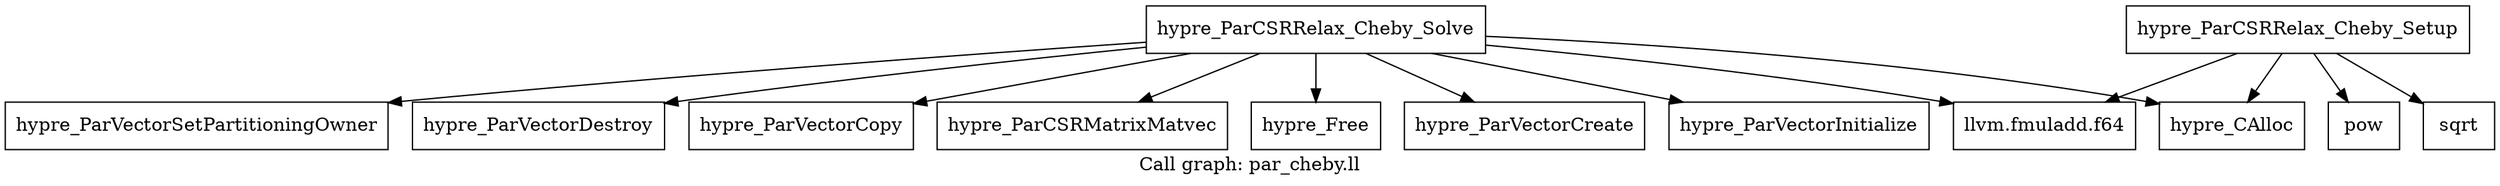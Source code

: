 digraph "Call graph: par_cheby.ll" {
	label="Call graph: par_cheby.ll";

	Node0x55b1a0a54390 [shape=record,label="{hypre_ParCSRRelax_Cheby_Setup}"];
	Node0x55b1a0a54390 -> Node0x55b1a0a46230;
	Node0x55b1a0a54390 -> Node0x55b1a0a2b640;
	Node0x55b1a0a54390 -> Node0x55b1a0a41b10;
	Node0x55b1a0a54390 -> Node0x55b1a0a5a650;
	Node0x55b1a0a46230 [shape=record,label="{hypre_CAlloc}"];
	Node0x55b1a0a2b640 [shape=record,label="{llvm.fmuladd.f64}"];
	Node0x55b1a0a5a650 [shape=record,label="{pow}"];
	Node0x55b1a0a41b10 [shape=record,label="{sqrt}"];
	Node0x55b1a0a27be0 [shape=record,label="{hypre_ParCSRRelax_Cheby_Solve}"];
	Node0x55b1a0a27be0 -> Node0x55b1a0a46230;
	Node0x55b1a0a27be0 -> Node0x55b1a0a28300;
	Node0x55b1a0a27be0 -> Node0x55b1a0a29900;
	Node0x55b1a0a27be0 -> Node0x55b1a0a2dc90;
	Node0x55b1a0a27be0 -> Node0x55b1a0a2b640;
	Node0x55b1a0a27be0 -> Node0x55b1a0a5a820;
	Node0x55b1a0a27be0 -> Node0x55b1a0a2c750;
	Node0x55b1a0a27be0 -> Node0x55b1a0a2cb20;
	Node0x55b1a0a27be0 -> Node0x55b1a0a2d950;
	Node0x55b1a0a28300 [shape=record,label="{hypre_ParVectorCopy}"];
	Node0x55b1a0a29900 [shape=record,label="{hypre_ParCSRMatrixMatvec}"];
	Node0x55b1a0a5a820 [shape=record,label="{hypre_ParVectorCreate}"];
	Node0x55b1a0a2c750 [shape=record,label="{hypre_ParVectorInitialize}"];
	Node0x55b1a0a2cb20 [shape=record,label="{hypre_ParVectorSetPartitioningOwner}"];
	Node0x55b1a0a2d950 [shape=record,label="{hypre_ParVectorDestroy}"];
	Node0x55b1a0a2dc90 [shape=record,label="{hypre_Free}"];
}
